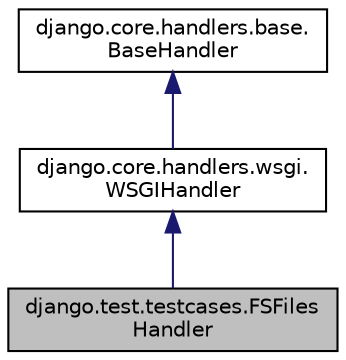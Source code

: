 digraph "django.test.testcases.FSFilesHandler"
{
 // LATEX_PDF_SIZE
  edge [fontname="Helvetica",fontsize="10",labelfontname="Helvetica",labelfontsize="10"];
  node [fontname="Helvetica",fontsize="10",shape=record];
  Node1 [label="django.test.testcases.FSFiles\lHandler",height=0.2,width=0.4,color="black", fillcolor="grey75", style="filled", fontcolor="black",tooltip=" "];
  Node2 -> Node1 [dir="back",color="midnightblue",fontsize="10",style="solid"];
  Node2 [label="django.core.handlers.wsgi.\lWSGIHandler",height=0.2,width=0.4,color="black", fillcolor="white", style="filled",URL="$classdjango_1_1core_1_1handlers_1_1wsgi_1_1_w_s_g_i_handler.html",tooltip=" "];
  Node3 -> Node2 [dir="back",color="midnightblue",fontsize="10",style="solid"];
  Node3 [label="django.core.handlers.base.\lBaseHandler",height=0.2,width=0.4,color="black", fillcolor="white", style="filled",URL="$classdjango_1_1core_1_1handlers_1_1base_1_1_base_handler.html",tooltip=" "];
}
